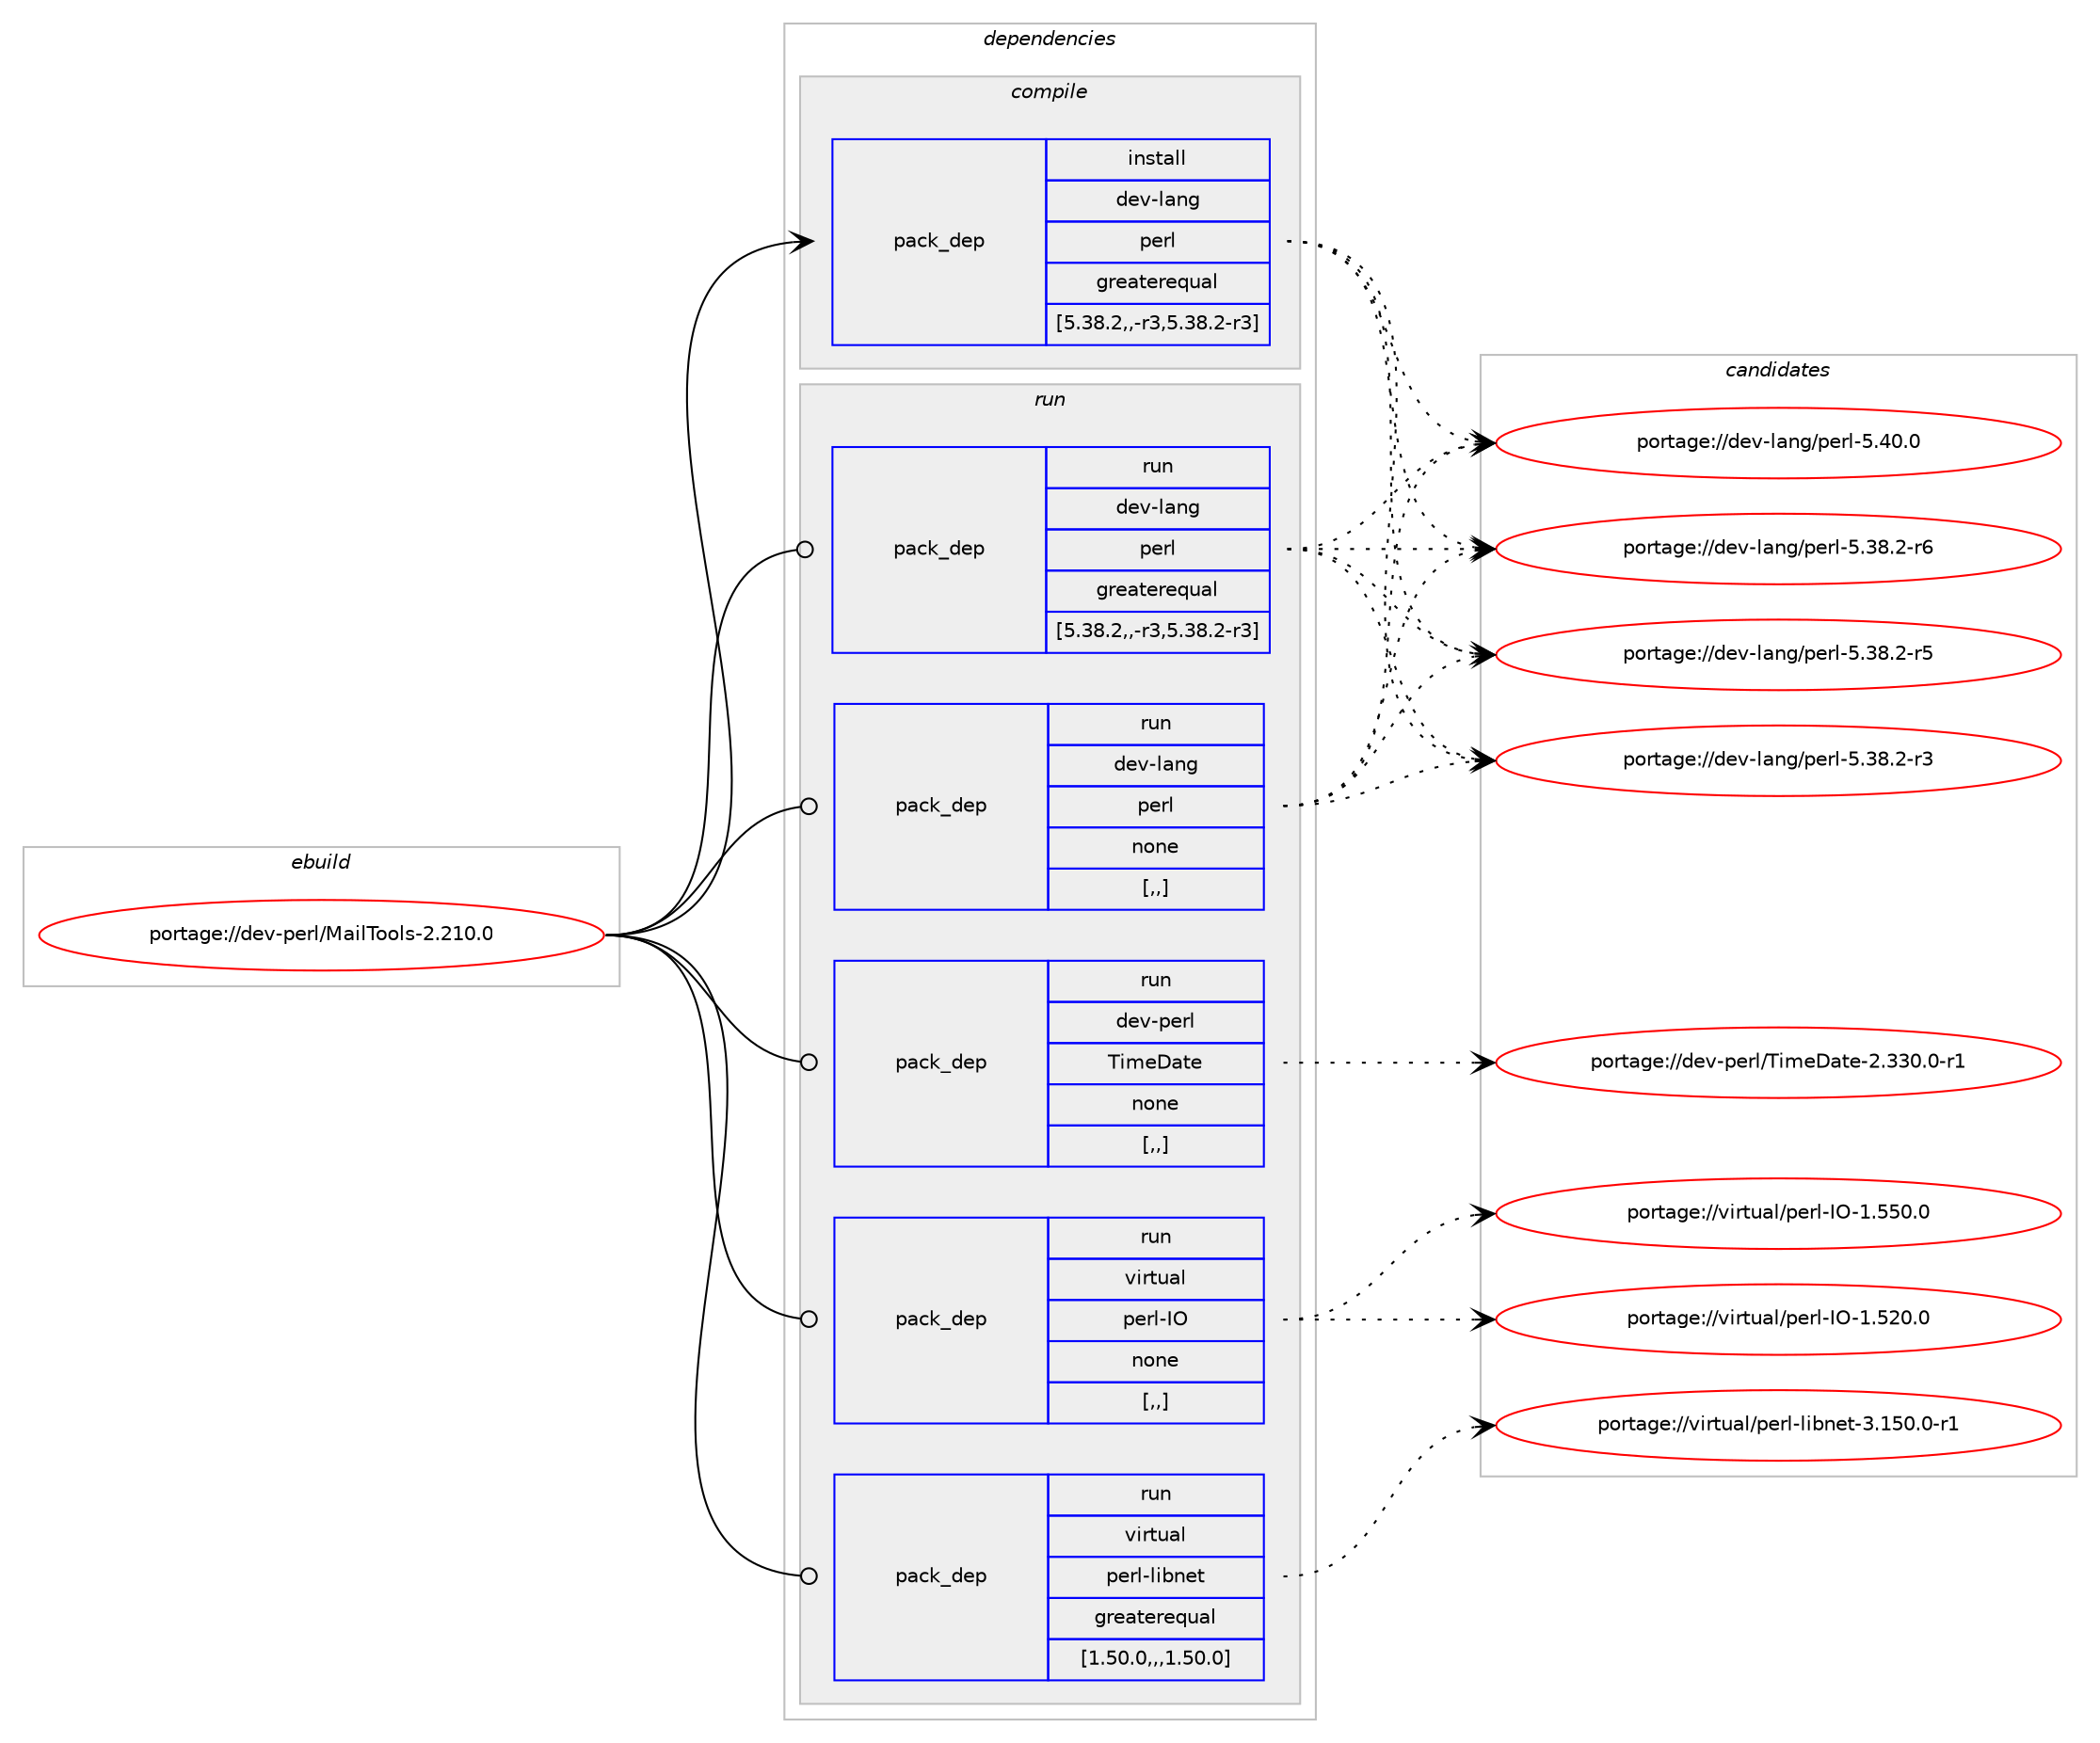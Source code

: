 digraph prolog {

# *************
# Graph options
# *************

newrank=true;
concentrate=true;
compound=true;
graph [rankdir=LR,fontname=Helvetica,fontsize=10,ranksep=1.5];#, ranksep=2.5, nodesep=0.2];
edge  [arrowhead=vee];
node  [fontname=Helvetica,fontsize=10];

# **********
# The ebuild
# **********

subgraph cluster_leftcol {
color=gray;
label=<<i>ebuild</i>>;
id [label="portage://dev-perl/MailTools-2.210.0", color=red, width=4, href="../dev-perl/MailTools-2.210.0.svg"];
}

# ****************
# The dependencies
# ****************

subgraph cluster_midcol {
color=gray;
label=<<i>dependencies</i>>;
subgraph cluster_compile {
fillcolor="#eeeeee";
style=filled;
label=<<i>compile</i>>;
subgraph pack462316 {
dependency627286 [label=<<TABLE BORDER="0" CELLBORDER="1" CELLSPACING="0" CELLPADDING="4" WIDTH="220"><TR><TD ROWSPAN="6" CELLPADDING="30">pack_dep</TD></TR><TR><TD WIDTH="110">install</TD></TR><TR><TD>dev-lang</TD></TR><TR><TD>perl</TD></TR><TR><TD>greaterequal</TD></TR><TR><TD>[5.38.2,,-r3,5.38.2-r3]</TD></TR></TABLE>>, shape=none, color=blue];
}
id:e -> dependency627286:w [weight=20,style="solid",arrowhead="vee"];
}
subgraph cluster_compileandrun {
fillcolor="#eeeeee";
style=filled;
label=<<i>compile and run</i>>;
}
subgraph cluster_run {
fillcolor="#eeeeee";
style=filled;
label=<<i>run</i>>;
subgraph pack462317 {
dependency627287 [label=<<TABLE BORDER="0" CELLBORDER="1" CELLSPACING="0" CELLPADDING="4" WIDTH="220"><TR><TD ROWSPAN="6" CELLPADDING="30">pack_dep</TD></TR><TR><TD WIDTH="110">run</TD></TR><TR><TD>dev-lang</TD></TR><TR><TD>perl</TD></TR><TR><TD>greaterequal</TD></TR><TR><TD>[5.38.2,,-r3,5.38.2-r3]</TD></TR></TABLE>>, shape=none, color=blue];
}
id:e -> dependency627287:w [weight=20,style="solid",arrowhead="odot"];
subgraph pack462318 {
dependency627288 [label=<<TABLE BORDER="0" CELLBORDER="1" CELLSPACING="0" CELLPADDING="4" WIDTH="220"><TR><TD ROWSPAN="6" CELLPADDING="30">pack_dep</TD></TR><TR><TD WIDTH="110">run</TD></TR><TR><TD>dev-lang</TD></TR><TR><TD>perl</TD></TR><TR><TD>none</TD></TR><TR><TD>[,,]</TD></TR></TABLE>>, shape=none, color=blue];
}
id:e -> dependency627288:w [weight=20,style="solid",arrowhead="odot"];
subgraph pack462319 {
dependency627289 [label=<<TABLE BORDER="0" CELLBORDER="1" CELLSPACING="0" CELLPADDING="4" WIDTH="220"><TR><TD ROWSPAN="6" CELLPADDING="30">pack_dep</TD></TR><TR><TD WIDTH="110">run</TD></TR><TR><TD>dev-perl</TD></TR><TR><TD>TimeDate</TD></TR><TR><TD>none</TD></TR><TR><TD>[,,]</TD></TR></TABLE>>, shape=none, color=blue];
}
id:e -> dependency627289:w [weight=20,style="solid",arrowhead="odot"];
subgraph pack462320 {
dependency627290 [label=<<TABLE BORDER="0" CELLBORDER="1" CELLSPACING="0" CELLPADDING="4" WIDTH="220"><TR><TD ROWSPAN="6" CELLPADDING="30">pack_dep</TD></TR><TR><TD WIDTH="110">run</TD></TR><TR><TD>virtual</TD></TR><TR><TD>perl-IO</TD></TR><TR><TD>none</TD></TR><TR><TD>[,,]</TD></TR></TABLE>>, shape=none, color=blue];
}
id:e -> dependency627290:w [weight=20,style="solid",arrowhead="odot"];
subgraph pack462321 {
dependency627291 [label=<<TABLE BORDER="0" CELLBORDER="1" CELLSPACING="0" CELLPADDING="4" WIDTH="220"><TR><TD ROWSPAN="6" CELLPADDING="30">pack_dep</TD></TR><TR><TD WIDTH="110">run</TD></TR><TR><TD>virtual</TD></TR><TR><TD>perl-libnet</TD></TR><TR><TD>greaterequal</TD></TR><TR><TD>[1.50.0,,,1.50.0]</TD></TR></TABLE>>, shape=none, color=blue];
}
id:e -> dependency627291:w [weight=20,style="solid",arrowhead="odot"];
}
}

# **************
# The candidates
# **************

subgraph cluster_choices {
rank=same;
color=gray;
label=<<i>candidates</i>>;

subgraph choice462316 {
color=black;
nodesep=1;
choice10010111845108971101034711210111410845534652484648 [label="portage://dev-lang/perl-5.40.0", color=red, width=4,href="../dev-lang/perl-5.40.0.svg"];
choice100101118451089711010347112101114108455346515646504511454 [label="portage://dev-lang/perl-5.38.2-r6", color=red, width=4,href="../dev-lang/perl-5.38.2-r6.svg"];
choice100101118451089711010347112101114108455346515646504511453 [label="portage://dev-lang/perl-5.38.2-r5", color=red, width=4,href="../dev-lang/perl-5.38.2-r5.svg"];
choice100101118451089711010347112101114108455346515646504511451 [label="portage://dev-lang/perl-5.38.2-r3", color=red, width=4,href="../dev-lang/perl-5.38.2-r3.svg"];
dependency627286:e -> choice10010111845108971101034711210111410845534652484648:w [style=dotted,weight="100"];
dependency627286:e -> choice100101118451089711010347112101114108455346515646504511454:w [style=dotted,weight="100"];
dependency627286:e -> choice100101118451089711010347112101114108455346515646504511453:w [style=dotted,weight="100"];
dependency627286:e -> choice100101118451089711010347112101114108455346515646504511451:w [style=dotted,weight="100"];
}
subgraph choice462317 {
color=black;
nodesep=1;
choice10010111845108971101034711210111410845534652484648 [label="portage://dev-lang/perl-5.40.0", color=red, width=4,href="../dev-lang/perl-5.40.0.svg"];
choice100101118451089711010347112101114108455346515646504511454 [label="portage://dev-lang/perl-5.38.2-r6", color=red, width=4,href="../dev-lang/perl-5.38.2-r6.svg"];
choice100101118451089711010347112101114108455346515646504511453 [label="portage://dev-lang/perl-5.38.2-r5", color=red, width=4,href="../dev-lang/perl-5.38.2-r5.svg"];
choice100101118451089711010347112101114108455346515646504511451 [label="portage://dev-lang/perl-5.38.2-r3", color=red, width=4,href="../dev-lang/perl-5.38.2-r3.svg"];
dependency627287:e -> choice10010111845108971101034711210111410845534652484648:w [style=dotted,weight="100"];
dependency627287:e -> choice100101118451089711010347112101114108455346515646504511454:w [style=dotted,weight="100"];
dependency627287:e -> choice100101118451089711010347112101114108455346515646504511453:w [style=dotted,weight="100"];
dependency627287:e -> choice100101118451089711010347112101114108455346515646504511451:w [style=dotted,weight="100"];
}
subgraph choice462318 {
color=black;
nodesep=1;
choice10010111845108971101034711210111410845534652484648 [label="portage://dev-lang/perl-5.40.0", color=red, width=4,href="../dev-lang/perl-5.40.0.svg"];
choice100101118451089711010347112101114108455346515646504511454 [label="portage://dev-lang/perl-5.38.2-r6", color=red, width=4,href="../dev-lang/perl-5.38.2-r6.svg"];
choice100101118451089711010347112101114108455346515646504511453 [label="portage://dev-lang/perl-5.38.2-r5", color=red, width=4,href="../dev-lang/perl-5.38.2-r5.svg"];
choice100101118451089711010347112101114108455346515646504511451 [label="portage://dev-lang/perl-5.38.2-r3", color=red, width=4,href="../dev-lang/perl-5.38.2-r3.svg"];
dependency627288:e -> choice10010111845108971101034711210111410845534652484648:w [style=dotted,weight="100"];
dependency627288:e -> choice100101118451089711010347112101114108455346515646504511454:w [style=dotted,weight="100"];
dependency627288:e -> choice100101118451089711010347112101114108455346515646504511453:w [style=dotted,weight="100"];
dependency627288:e -> choice100101118451089711010347112101114108455346515646504511451:w [style=dotted,weight="100"];
}
subgraph choice462319 {
color=black;
nodesep=1;
choice100101118451121011141084784105109101689711610145504651514846484511449 [label="portage://dev-perl/TimeDate-2.330.0-r1", color=red, width=4,href="../dev-perl/TimeDate-2.330.0-r1.svg"];
dependency627289:e -> choice100101118451121011141084784105109101689711610145504651514846484511449:w [style=dotted,weight="100"];
}
subgraph choice462320 {
color=black;
nodesep=1;
choice11810511411611797108471121011141084573794549465353484648 [label="portage://virtual/perl-IO-1.550.0", color=red, width=4,href="../virtual/perl-IO-1.550.0.svg"];
choice11810511411611797108471121011141084573794549465350484648 [label="portage://virtual/perl-IO-1.520.0", color=red, width=4,href="../virtual/perl-IO-1.520.0.svg"];
dependency627290:e -> choice11810511411611797108471121011141084573794549465353484648:w [style=dotted,weight="100"];
dependency627290:e -> choice11810511411611797108471121011141084573794549465350484648:w [style=dotted,weight="100"];
}
subgraph choice462321 {
color=black;
nodesep=1;
choice1181051141161179710847112101114108451081059811010111645514649534846484511449 [label="portage://virtual/perl-libnet-3.150.0-r1", color=red, width=4,href="../virtual/perl-libnet-3.150.0-r1.svg"];
dependency627291:e -> choice1181051141161179710847112101114108451081059811010111645514649534846484511449:w [style=dotted,weight="100"];
}
}

}
